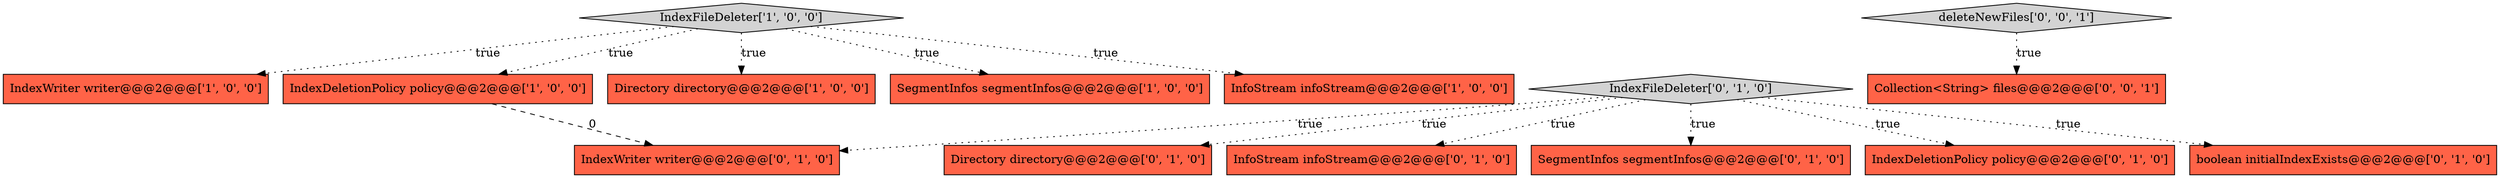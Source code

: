 digraph {
2 [style = filled, label = "IndexWriter writer@@@2@@@['1', '0', '0']", fillcolor = tomato, shape = box image = "AAA0AAABBB1BBB"];
5 [style = filled, label = "IndexDeletionPolicy policy@@@2@@@['1', '0', '0']", fillcolor = tomato, shape = box image = "AAA1AAABBB1BBB"];
7 [style = filled, label = "Directory directory@@@2@@@['0', '1', '0']", fillcolor = tomato, shape = box image = "AAA0AAABBB2BBB"];
14 [style = filled, label = "deleteNewFiles['0', '0', '1']", fillcolor = lightgray, shape = diamond image = "AAA0AAABBB3BBB"];
8 [style = filled, label = "IndexFileDeleter['0', '1', '0']", fillcolor = lightgray, shape = diamond image = "AAA0AAABBB2BBB"];
11 [style = filled, label = "InfoStream infoStream@@@2@@@['0', '1', '0']", fillcolor = tomato, shape = box image = "AAA0AAABBB2BBB"];
12 [style = filled, label = "IndexWriter writer@@@2@@@['0', '1', '0']", fillcolor = tomato, shape = box image = "AAA1AAABBB2BBB"];
3 [style = filled, label = "IndexFileDeleter['1', '0', '0']", fillcolor = lightgray, shape = diamond image = "AAA0AAABBB1BBB"];
10 [style = filled, label = "SegmentInfos segmentInfos@@@2@@@['0', '1', '0']", fillcolor = tomato, shape = box image = "AAA0AAABBB2BBB"];
13 [style = filled, label = "Collection<String> files@@@2@@@['0', '0', '1']", fillcolor = tomato, shape = box image = "AAA0AAABBB3BBB"];
0 [style = filled, label = "Directory directory@@@2@@@['1', '0', '0']", fillcolor = tomato, shape = box image = "AAA0AAABBB1BBB"];
9 [style = filled, label = "IndexDeletionPolicy policy@@@2@@@['0', '1', '0']", fillcolor = tomato, shape = box image = "AAA0AAABBB2BBB"];
4 [style = filled, label = "SegmentInfos segmentInfos@@@2@@@['1', '0', '0']", fillcolor = tomato, shape = box image = "AAA0AAABBB1BBB"];
1 [style = filled, label = "InfoStream infoStream@@@2@@@['1', '0', '0']", fillcolor = tomato, shape = box image = "AAA0AAABBB1BBB"];
6 [style = filled, label = "boolean initialIndexExists@@@2@@@['0', '1', '0']", fillcolor = tomato, shape = box image = "AAA0AAABBB2BBB"];
8->11 [style = dotted, label="true"];
3->4 [style = dotted, label="true"];
8->7 [style = dotted, label="true"];
5->12 [style = dashed, label="0"];
3->5 [style = dotted, label="true"];
8->9 [style = dotted, label="true"];
8->12 [style = dotted, label="true"];
8->6 [style = dotted, label="true"];
8->10 [style = dotted, label="true"];
3->1 [style = dotted, label="true"];
14->13 [style = dotted, label="true"];
3->2 [style = dotted, label="true"];
3->0 [style = dotted, label="true"];
}
